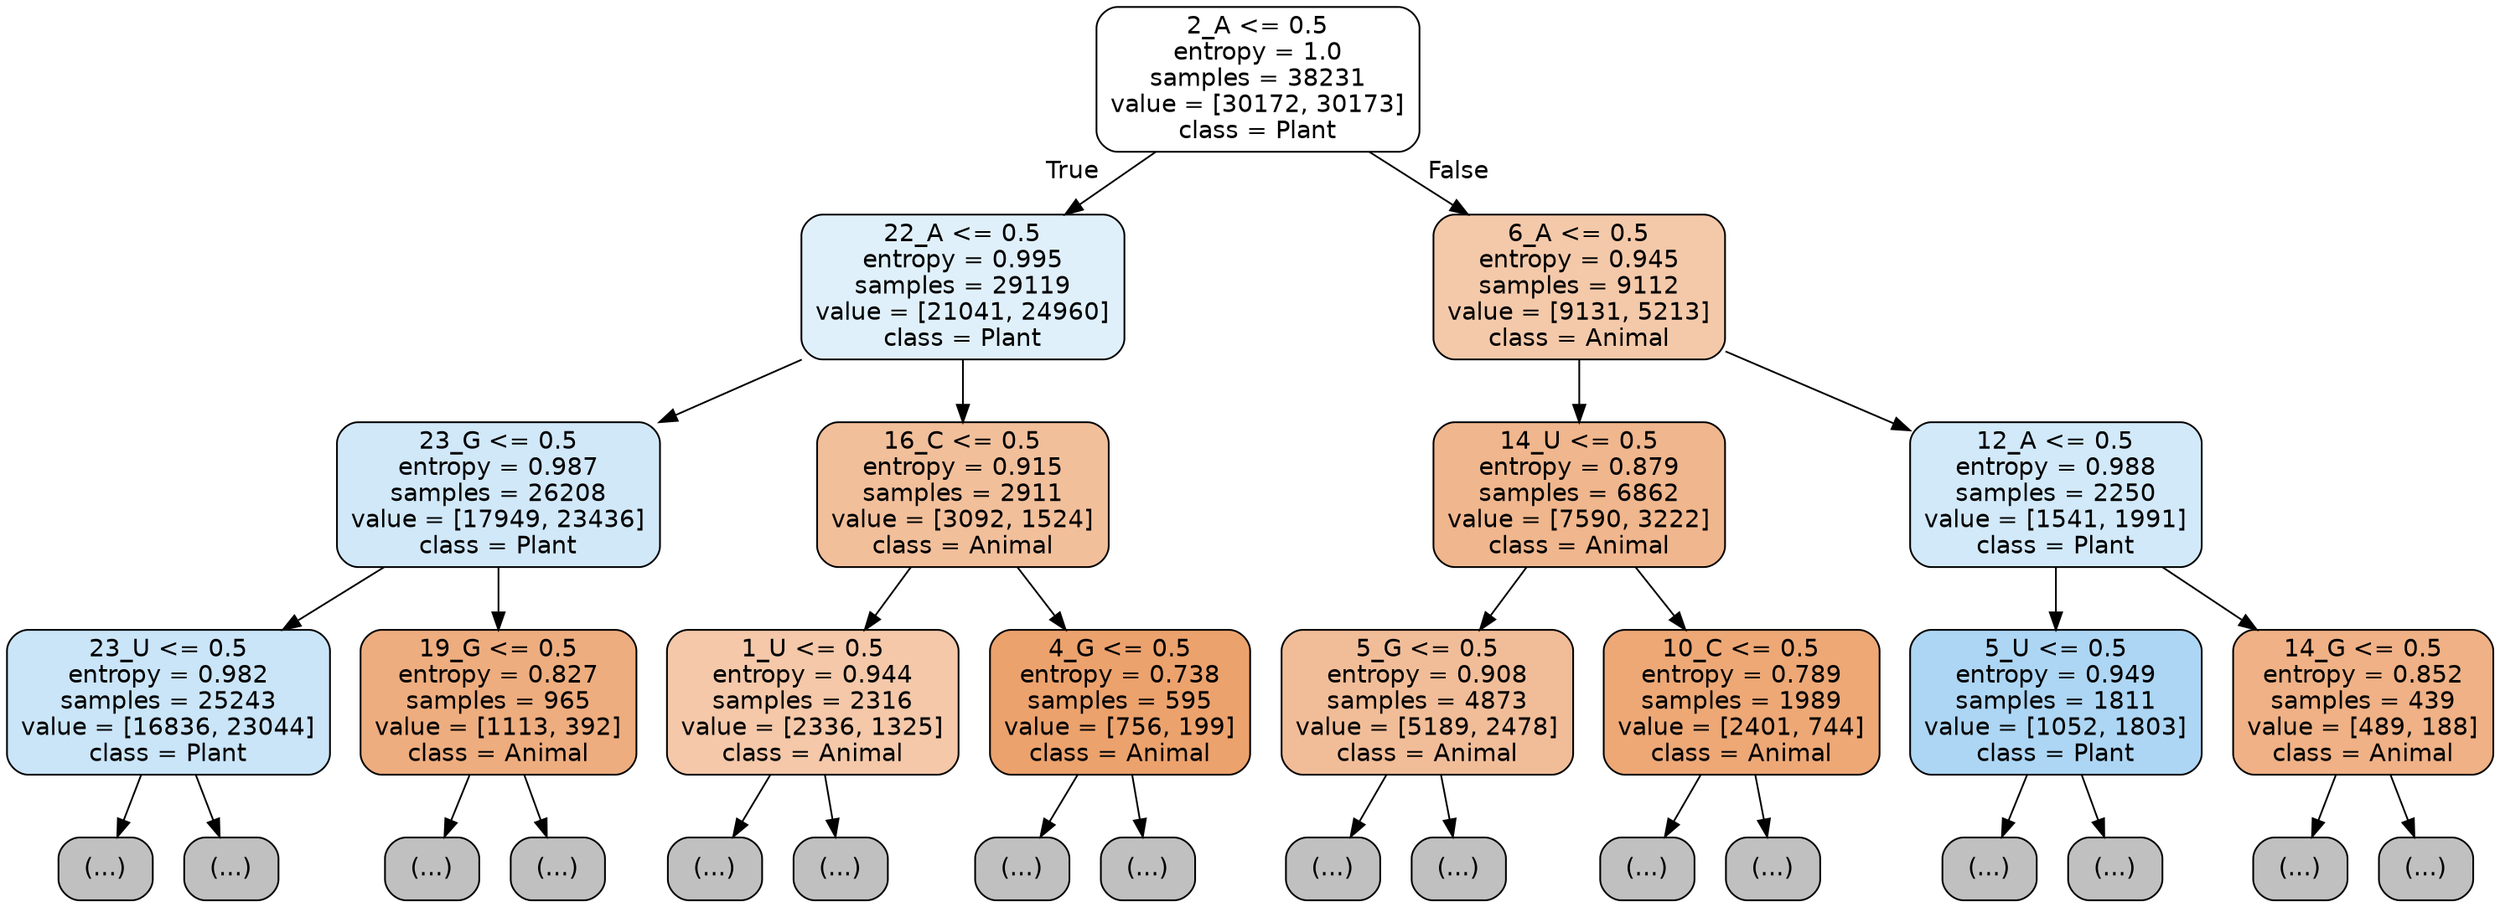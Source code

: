 digraph Tree {
node [shape=box, style="filled, rounded", color="black", fontname="helvetica"] ;
edge [fontname="helvetica"] ;
0 [label="2_A <= 0.5\nentropy = 1.0\nsamples = 38231\nvalue = [30172, 30173]\nclass = Plant", fillcolor="#ffffff"] ;
1 [label="22_A <= 0.5\nentropy = 0.995\nsamples = 29119\nvalue = [21041, 24960]\nclass = Plant", fillcolor="#e0f0fb"] ;
0 -> 1 [labeldistance=2.5, labelangle=45, headlabel="True"] ;
2 [label="23_G <= 0.5\nentropy = 0.987\nsamples = 26208\nvalue = [17949, 23436]\nclass = Plant", fillcolor="#d1e8f9"] ;
1 -> 2 ;
3 [label="23_U <= 0.5\nentropy = 0.982\nsamples = 25243\nvalue = [16836, 23044]\nclass = Plant", fillcolor="#cae5f8"] ;
2 -> 3 ;
4 [label="(...)", fillcolor="#C0C0C0"] ;
3 -> 4 ;
10239 [label="(...)", fillcolor="#C0C0C0"] ;
3 -> 10239 ;
10658 [label="19_G <= 0.5\nentropy = 0.827\nsamples = 965\nvalue = [1113, 392]\nclass = Animal", fillcolor="#eead7f"] ;
2 -> 10658 ;
10659 [label="(...)", fillcolor="#C0C0C0"] ;
10658 -> 10659 ;
10960 [label="(...)", fillcolor="#C0C0C0"] ;
10658 -> 10960 ;
11059 [label="16_C <= 0.5\nentropy = 0.915\nsamples = 2911\nvalue = [3092, 1524]\nclass = Animal", fillcolor="#f2bf9b"] ;
1 -> 11059 ;
11060 [label="1_U <= 0.5\nentropy = 0.944\nsamples = 2316\nvalue = [2336, 1325]\nclass = Animal", fillcolor="#f4c8a9"] ;
11059 -> 11060 ;
11061 [label="(...)", fillcolor="#C0C0C0"] ;
11060 -> 11061 ;
11656 [label="(...)", fillcolor="#C0C0C0"] ;
11060 -> 11656 ;
12211 [label="4_G <= 0.5\nentropy = 0.738\nsamples = 595\nvalue = [756, 199]\nclass = Animal", fillcolor="#eca26d"] ;
11059 -> 12211 ;
12212 [label="(...)", fillcolor="#C0C0C0"] ;
12211 -> 12212 ;
12361 [label="(...)", fillcolor="#C0C0C0"] ;
12211 -> 12361 ;
12426 [label="6_A <= 0.5\nentropy = 0.945\nsamples = 9112\nvalue = [9131, 5213]\nclass = Animal", fillcolor="#f4c9aa"] ;
0 -> 12426 [labeldistance=2.5, labelangle=-45, headlabel="False"] ;
12427 [label="14_U <= 0.5\nentropy = 0.879\nsamples = 6862\nvalue = [7590, 3222]\nclass = Animal", fillcolor="#f0b68d"] ;
12426 -> 12427 ;
12428 [label="5_G <= 0.5\nentropy = 0.908\nsamples = 4873\nvalue = [5189, 2478]\nclass = Animal", fillcolor="#f1bd98"] ;
12427 -> 12428 ;
12429 [label="(...)", fillcolor="#C0C0C0"] ;
12428 -> 12429 ;
14008 [label="(...)", fillcolor="#C0C0C0"] ;
12428 -> 14008 ;
14583 [label="10_C <= 0.5\nentropy = 0.789\nsamples = 1989\nvalue = [2401, 744]\nclass = Animal", fillcolor="#eda876"] ;
12427 -> 14583 ;
14584 [label="(...)", fillcolor="#C0C0C0"] ;
14583 -> 14584 ;
15257 [label="(...)", fillcolor="#C0C0C0"] ;
14583 -> 15257 ;
15470 [label="12_A <= 0.5\nentropy = 0.988\nsamples = 2250\nvalue = [1541, 1991]\nclass = Plant", fillcolor="#d2e9f9"] ;
12426 -> 15470 ;
15471 [label="5_U <= 0.5\nentropy = 0.949\nsamples = 1811\nvalue = [1052, 1803]\nclass = Plant", fillcolor="#add6f4"] ;
15470 -> 15471 ;
15472 [label="(...)", fillcolor="#C0C0C0"] ;
15471 -> 15472 ;
16089 [label="(...)", fillcolor="#C0C0C0"] ;
15471 -> 16089 ;
16220 [label="14_G <= 0.5\nentropy = 0.852\nsamples = 439\nvalue = [489, 188]\nclass = Animal", fillcolor="#efb185"] ;
15470 -> 16220 ;
16221 [label="(...)", fillcolor="#C0C0C0"] ;
16220 -> 16221 ;
16402 [label="(...)", fillcolor="#C0C0C0"] ;
16220 -> 16402 ;
}